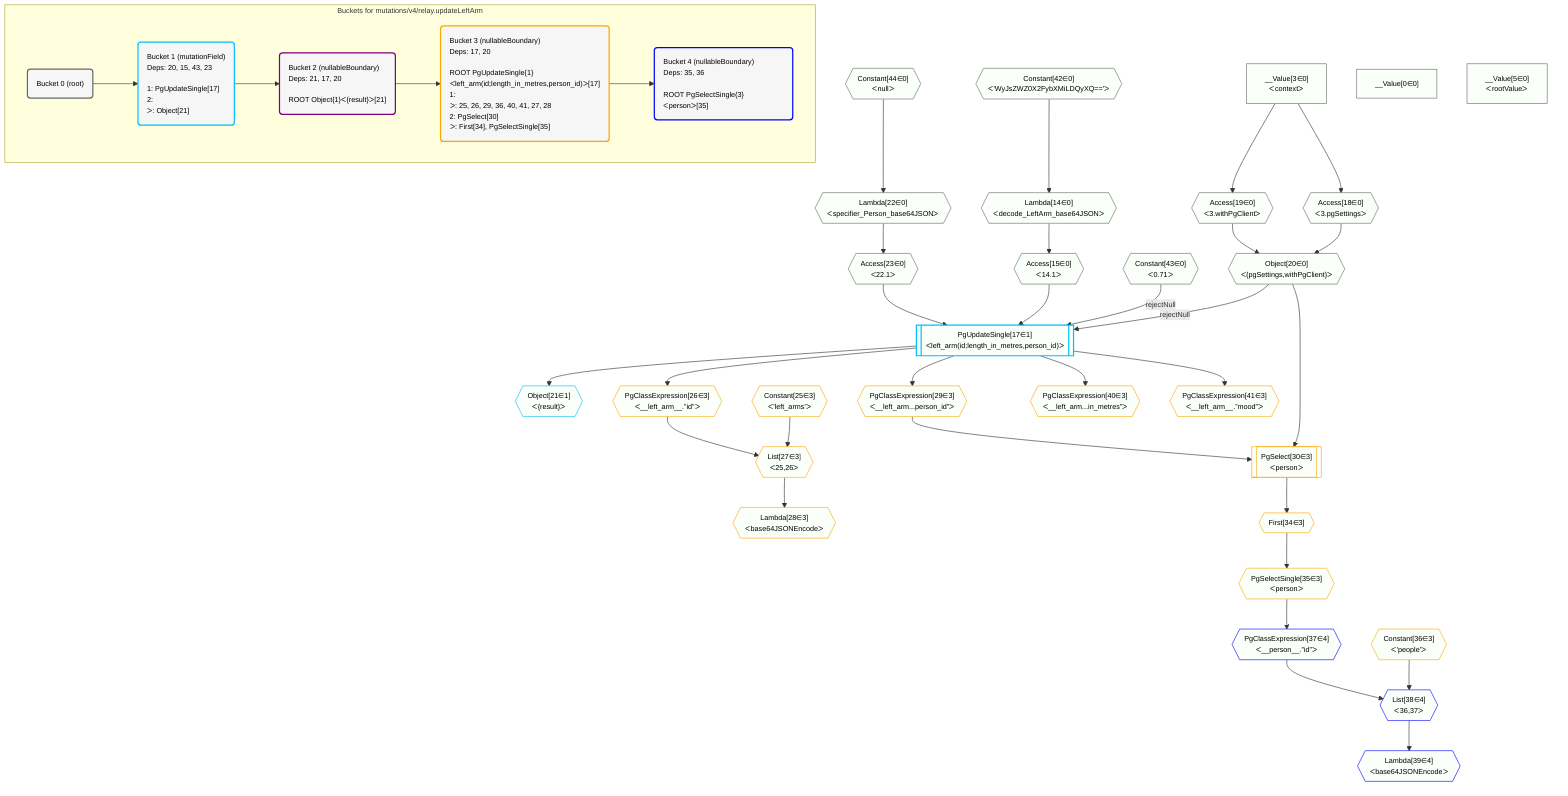 %%{init: {'themeVariables': { 'fontSize': '12px'}}}%%
graph TD
    classDef path fill:#eee,stroke:#000,color:#000
    classDef plan fill:#fff,stroke-width:1px,color:#000
    classDef itemplan fill:#fff,stroke-width:2px,color:#000
    classDef unbatchedplan fill:#dff,stroke-width:1px,color:#000
    classDef sideeffectplan fill:#fcc,stroke-width:2px,color:#000
    classDef bucket fill:#f6f6f6,color:#000,stroke-width:2px,text-align:left


    %% plan dependencies
    Object20{{"Object[20∈0]<br />ᐸ{pgSettings,withPgClient}ᐳ"}}:::plan
    Access18{{"Access[18∈0]<br />ᐸ3.pgSettingsᐳ"}}:::plan
    Access19{{"Access[19∈0]<br />ᐸ3.withPgClientᐳ"}}:::plan
    Access18 & Access19 --> Object20
    Lambda14{{"Lambda[14∈0]<br />ᐸdecode_LeftArm_base64JSONᐳ"}}:::plan
    Constant42{{"Constant[42∈0]<br />ᐸ'WyJsZWZ0X2FybXMiLDQyXQ=='ᐳ"}}:::plan
    Constant42 --> Lambda14
    Access15{{"Access[15∈0]<br />ᐸ14.1ᐳ"}}:::plan
    Lambda14 --> Access15
    __Value3["__Value[3∈0]<br />ᐸcontextᐳ"]:::plan
    __Value3 --> Access18
    __Value3 --> Access19
    Lambda22{{"Lambda[22∈0]<br />ᐸspecifier_Person_base64JSONᐳ"}}:::plan
    Constant44{{"Constant[44∈0]<br />ᐸnullᐳ"}}:::plan
    Constant44 --> Lambda22
    Access23{{"Access[23∈0]<br />ᐸ22.1ᐳ"}}:::plan
    Lambda22 --> Access23
    __Value0["__Value[0∈0]"]:::plan
    __Value5["__Value[5∈0]<br />ᐸrootValueᐳ"]:::plan
    Constant43{{"Constant[43∈0]<br />ᐸ0.71ᐳ"}}:::plan
    PgUpdateSingle17[["PgUpdateSingle[17∈1]<br />ᐸleft_arm(id;length_in_metres,person_id)ᐳ"]]:::sideeffectplan
    Object20 -->|rejectNull| PgUpdateSingle17
    Constant43 -->|rejectNull| PgUpdateSingle17
    Access15 & Access23 --> PgUpdateSingle17
    Object21{{"Object[21∈1]<br />ᐸ{result}ᐳ"}}:::plan
    PgUpdateSingle17 --> Object21
    List27{{"List[27∈3]<br />ᐸ25,26ᐳ"}}:::plan
    Constant25{{"Constant[25∈3]<br />ᐸ'left_arms'ᐳ"}}:::plan
    PgClassExpression26{{"PgClassExpression[26∈3]<br />ᐸ__left_arm__.”id”ᐳ"}}:::plan
    Constant25 & PgClassExpression26 --> List27
    PgSelect30[["PgSelect[30∈3]<br />ᐸpersonᐳ"]]:::plan
    PgClassExpression29{{"PgClassExpression[29∈3]<br />ᐸ__left_arm...person_id”ᐳ"}}:::plan
    Object20 & PgClassExpression29 --> PgSelect30
    PgUpdateSingle17 --> PgClassExpression26
    Lambda28{{"Lambda[28∈3]<br />ᐸbase64JSONEncodeᐳ"}}:::plan
    List27 --> Lambda28
    PgUpdateSingle17 --> PgClassExpression29
    First34{{"First[34∈3]"}}:::plan
    PgSelect30 --> First34
    PgSelectSingle35{{"PgSelectSingle[35∈3]<br />ᐸpersonᐳ"}}:::plan
    First34 --> PgSelectSingle35
    PgClassExpression40{{"PgClassExpression[40∈3]<br />ᐸ__left_arm...in_metres”ᐳ"}}:::plan
    PgUpdateSingle17 --> PgClassExpression40
    PgClassExpression41{{"PgClassExpression[41∈3]<br />ᐸ__left_arm__.”mood”ᐳ"}}:::plan
    PgUpdateSingle17 --> PgClassExpression41
    Constant36{{"Constant[36∈3]<br />ᐸ'people'ᐳ"}}:::plan
    List38{{"List[38∈4]<br />ᐸ36,37ᐳ"}}:::plan
    PgClassExpression37{{"PgClassExpression[37∈4]<br />ᐸ__person__.”id”ᐳ"}}:::plan
    Constant36 & PgClassExpression37 --> List38
    PgSelectSingle35 --> PgClassExpression37
    Lambda39{{"Lambda[39∈4]<br />ᐸbase64JSONEncodeᐳ"}}:::plan
    List38 --> Lambda39

    %% define steps

    subgraph "Buckets for mutations/v4/relay.updateLeftArm"
    Bucket0("Bucket 0 (root)"):::bucket
    classDef bucket0 stroke:#696969
    class Bucket0,__Value0,__Value3,__Value5,Lambda14,Access15,Access18,Access19,Object20,Lambda22,Access23,Constant42,Constant43,Constant44 bucket0
    Bucket1("Bucket 1 (mutationField)<br />Deps: 20, 15, 43, 23<br /><br />1: PgUpdateSingle[17]<br />2: <br />ᐳ: Object[21]"):::bucket
    classDef bucket1 stroke:#00bfff
    class Bucket1,PgUpdateSingle17,Object21 bucket1
    Bucket2("Bucket 2 (nullableBoundary)<br />Deps: 21, 17, 20<br /><br />ROOT Object{1}ᐸ{result}ᐳ[21]"):::bucket
    classDef bucket2 stroke:#7f007f
    class Bucket2 bucket2
    Bucket3("Bucket 3 (nullableBoundary)<br />Deps: 17, 20<br /><br />ROOT PgUpdateSingle{1}ᐸleft_arm(id;length_in_metres,person_id)ᐳ[17]<br />1: <br />ᐳ: 25, 26, 29, 36, 40, 41, 27, 28<br />2: PgSelect[30]<br />ᐳ: First[34], PgSelectSingle[35]"):::bucket
    classDef bucket3 stroke:#ffa500
    class Bucket3,Constant25,PgClassExpression26,List27,Lambda28,PgClassExpression29,PgSelect30,First34,PgSelectSingle35,Constant36,PgClassExpression40,PgClassExpression41 bucket3
    Bucket4("Bucket 4 (nullableBoundary)<br />Deps: 35, 36<br /><br />ROOT PgSelectSingle{3}ᐸpersonᐳ[35]"):::bucket
    classDef bucket4 stroke:#0000ff
    class Bucket4,PgClassExpression37,List38,Lambda39 bucket4
    Bucket0 --> Bucket1
    Bucket1 --> Bucket2
    Bucket2 --> Bucket3
    Bucket3 --> Bucket4
    classDef unary fill:#fafffa,borderWidth:8px
    class Object20,Lambda14,Access15,Access18,Access19,Lambda22,Access23,__Value0,__Value3,__Value5,Constant42,Constant43,Constant44,PgUpdateSingle17,Object21,List27,PgSelect30,PgClassExpression26,Lambda28,PgClassExpression29,First34,PgSelectSingle35,PgClassExpression40,PgClassExpression41,Constant25,Constant36,List38,PgClassExpression37,Lambda39 unary
    end